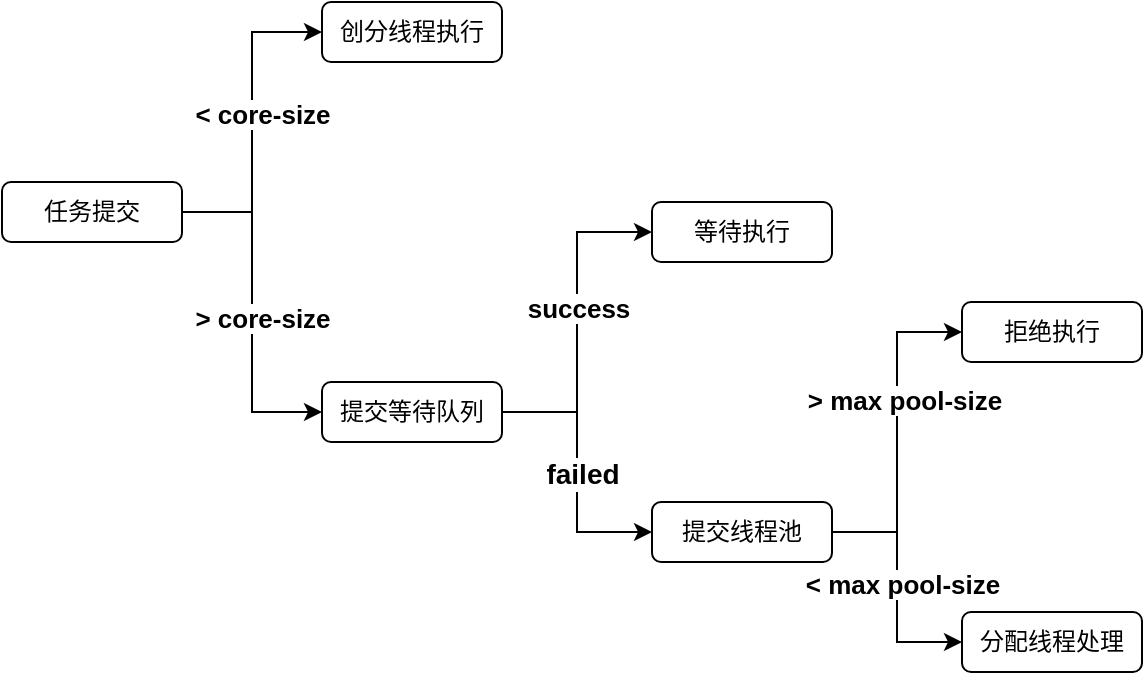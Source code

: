 <mxfile version="13.10.0" type="embed">
    <diagram id="RDzMQ0KCbwWAw-kuRX_G" name="Page-1">
        <mxGraphModel dx="698" dy="1131" grid="1" gridSize="10" guides="1" tooltips="1" connect="1" arrows="1" fold="1" page="1" pageScale="1" pageWidth="850" pageHeight="1100" math="0" shadow="0">
            <root>
                <mxCell id="0"/>
                <mxCell id="1" parent="0"/>
                <mxCell id="5" style="edgeStyle=orthogonalEdgeStyle;rounded=0;orthogonalLoop=1;jettySize=auto;html=1;exitX=1;exitY=0.5;exitDx=0;exitDy=0;entryX=0;entryY=0.5;entryDx=0;entryDy=0;" edge="1" parent="1" source="2" target="3">
                    <mxGeometry relative="1" as="geometry"/>
                </mxCell>
                <mxCell id="7" value="&lt;b&gt;&lt;font style=&quot;font-size: 13px&quot;&gt;&amp;lt; core-size&lt;/font&gt;&lt;/b&gt;" style="edgeLabel;html=1;align=center;verticalAlign=middle;resizable=0;points=[];" vertex="1" connectable="0" parent="5">
                    <mxGeometry x="-0.187" relative="1" as="geometry">
                        <mxPoint x="5" y="-19" as="offset"/>
                    </mxGeometry>
                </mxCell>
                <mxCell id="6" style="edgeStyle=orthogonalEdgeStyle;rounded=0;orthogonalLoop=1;jettySize=auto;html=1;exitX=1;exitY=0.5;exitDx=0;exitDy=0;entryX=0;entryY=0.5;entryDx=0;entryDy=0;" edge="1" parent="1" source="2" target="4">
                    <mxGeometry relative="1" as="geometry"/>
                </mxCell>
                <mxCell id="2" value="任务提交" style="rounded=1;whiteSpace=wrap;html=1;" parent="1" vertex="1">
                    <mxGeometry x="10" y="320" width="90" height="30" as="geometry"/>
                </mxCell>
                <mxCell id="3" value="创分线程执行" style="rounded=1;whiteSpace=wrap;html=1;" parent="1" vertex="1">
                    <mxGeometry x="170" y="230" width="90" height="30" as="geometry"/>
                </mxCell>
                <mxCell id="11" style="edgeStyle=orthogonalEdgeStyle;rounded=0;orthogonalLoop=1;jettySize=auto;html=1;entryX=0;entryY=0.5;entryDx=0;entryDy=0;" edge="1" parent="1" source="4" target="9">
                    <mxGeometry relative="1" as="geometry"/>
                </mxCell>
                <mxCell id="13" value="&lt;b&gt;&lt;font style=&quot;font-size: 13px&quot;&gt;success&lt;/font&gt;&lt;/b&gt;" style="edgeLabel;html=1;align=center;verticalAlign=middle;resizable=0;points=[];" vertex="1" connectable="0" parent="11">
                    <mxGeometry x="0.093" y="1" relative="1" as="geometry">
                        <mxPoint x="1" as="offset"/>
                    </mxGeometry>
                </mxCell>
                <mxCell id="12" style="edgeStyle=orthogonalEdgeStyle;rounded=0;orthogonalLoop=1;jettySize=auto;html=1;exitX=1;exitY=0.5;exitDx=0;exitDy=0;entryX=0;entryY=0.5;entryDx=0;entryDy=0;" edge="1" parent="1" source="4" target="10">
                    <mxGeometry relative="1" as="geometry"/>
                </mxCell>
                <mxCell id="15" value="&lt;b&gt;&lt;font style=&quot;font-size: 14px&quot;&gt;failed&lt;/font&gt;&lt;/b&gt;" style="edgeLabel;html=1;align=center;verticalAlign=middle;resizable=0;points=[];" vertex="1" connectable="0" parent="12">
                    <mxGeometry x="-0.207" y="5" relative="1" as="geometry">
                        <mxPoint x="-3" y="15" as="offset"/>
                    </mxGeometry>
                </mxCell>
                <mxCell id="4" value="提交等待队列" style="rounded=1;whiteSpace=wrap;html=1;" vertex="1" parent="1">
                    <mxGeometry x="170" y="420" width="90" height="30" as="geometry"/>
                </mxCell>
                <mxCell id="8" value="&lt;b&gt;&lt;font style=&quot;font-size: 13px&quot;&gt;&amp;gt; core-size&lt;/font&gt;&lt;/b&gt;" style="edgeLabel;html=1;align=center;verticalAlign=middle;resizable=0;points=[];" vertex="1" connectable="0" parent="1">
                    <mxGeometry x="140" y="388" as="geometry"/>
                </mxCell>
                <mxCell id="9" value="等待执行" style="rounded=1;whiteSpace=wrap;html=1;" vertex="1" parent="1">
                    <mxGeometry x="335" y="330" width="90" height="30" as="geometry"/>
                </mxCell>
                <mxCell id="18" style="edgeStyle=orthogonalEdgeStyle;rounded=0;orthogonalLoop=1;jettySize=auto;html=1;entryX=0;entryY=0.5;entryDx=0;entryDy=0;" edge="1" parent="1" source="10" target="16">
                    <mxGeometry relative="1" as="geometry"/>
                </mxCell>
                <mxCell id="20" value="&lt;b&gt;&lt;font style=&quot;font-size: 13px&quot;&gt;&amp;gt; max pool-size&lt;/font&gt;&lt;/b&gt;" style="edgeLabel;html=1;align=center;verticalAlign=middle;resizable=0;points=[];" vertex="1" connectable="0" parent="18">
                    <mxGeometry x="0.194" y="-2" relative="1" as="geometry">
                        <mxPoint x="1" as="offset"/>
                    </mxGeometry>
                </mxCell>
                <mxCell id="19" style="edgeStyle=orthogonalEdgeStyle;rounded=0;orthogonalLoop=1;jettySize=auto;html=1;entryX=0;entryY=0.5;entryDx=0;entryDy=0;" edge="1" parent="1" source="10" target="17">
                    <mxGeometry relative="1" as="geometry"/>
                </mxCell>
                <mxCell id="10" value="提交线程池" style="rounded=1;whiteSpace=wrap;html=1;" vertex="1" parent="1">
                    <mxGeometry x="335" y="480" width="90" height="30" as="geometry"/>
                </mxCell>
                <mxCell id="16" value="拒绝执行" style="rounded=1;whiteSpace=wrap;html=1;" vertex="1" parent="1">
                    <mxGeometry x="490" y="380" width="90" height="30" as="geometry"/>
                </mxCell>
                <mxCell id="17" value="分配线程处理" style="rounded=1;whiteSpace=wrap;html=1;" vertex="1" parent="1">
                    <mxGeometry x="490" y="535" width="90" height="30" as="geometry"/>
                </mxCell>
                <mxCell id="21" value="&lt;b&gt;&lt;font style=&quot;font-size: 13px&quot;&gt;&amp;lt; max pool-size&lt;/font&gt;&lt;/b&gt;" style="edgeLabel;html=1;align=center;verticalAlign=middle;resizable=0;points=[];" vertex="1" connectable="0" parent="1">
                    <mxGeometry x="460" y="521" as="geometry"/>
                </mxCell>
            </root>
        </mxGraphModel>
    </diagram>
</mxfile>
